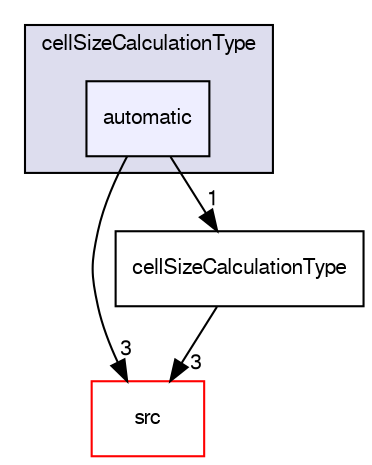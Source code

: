 digraph "applications/utilities/mesh/generation/foamyHexMesh/conformalVoronoiMesh/cellSizeControlSurfaces/surfaceCellSizeFunction/cellSizeCalculationType/automatic" {
  bgcolor=transparent;
  compound=true
  node [ fontsize="10", fontname="FreeSans"];
  edge [ labelfontsize="10", labelfontname="FreeSans"];
  subgraph clusterdir_cb977a762f37908c5901377382527373 {
    graph [ bgcolor="#ddddee", pencolor="black", label="cellSizeCalculationType" fontname="FreeSans", fontsize="10", URL="dir_cb977a762f37908c5901377382527373.html"]
  dir_7b8ba6d33fcb25f17092981cf2838934 [shape=box, label="automatic", style="filled", fillcolor="#eeeeff", pencolor="black", URL="dir_7b8ba6d33fcb25f17092981cf2838934.html"];
  }
  dir_68267d1309a1af8e8297ef4c3efbcdba [shape=box label="src" color="red" URL="dir_68267d1309a1af8e8297ef4c3efbcdba.html"];
  dir_fe0ee93af4ee29b028100c0b82d56c88 [shape=box label="cellSizeCalculationType" URL="dir_fe0ee93af4ee29b028100c0b82d56c88.html"];
  dir_7b8ba6d33fcb25f17092981cf2838934->dir_68267d1309a1af8e8297ef4c3efbcdba [headlabel="3", labeldistance=1.5 headhref="dir_000370_000577.html"];
  dir_7b8ba6d33fcb25f17092981cf2838934->dir_fe0ee93af4ee29b028100c0b82d56c88 [headlabel="1", labeldistance=1.5 headhref="dir_000370_000371.html"];
  dir_fe0ee93af4ee29b028100c0b82d56c88->dir_68267d1309a1af8e8297ef4c3efbcdba [headlabel="3", labeldistance=1.5 headhref="dir_000371_000577.html"];
}
